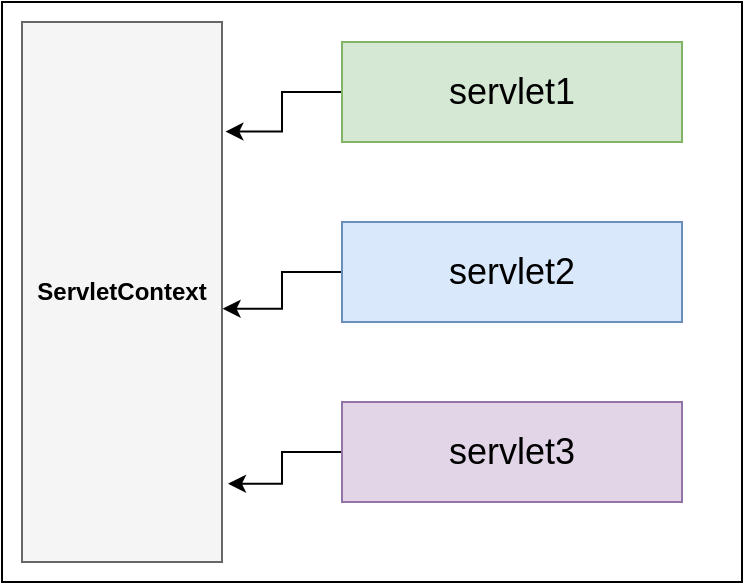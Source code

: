 <mxfile version="15.0.2" type="github">
  <diagram id="ZueGEx2QCEQnJ4rc6IlT" name="第 1 页">
    <mxGraphModel dx="865" dy="443" grid="1" gridSize="10" guides="1" tooltips="1" connect="1" arrows="1" fold="1" page="1" pageScale="1" pageWidth="827" pageHeight="1169" math="0" shadow="0">
      <root>
        <mxCell id="0" />
        <mxCell id="1" parent="0" />
        <mxCell id="Unsm3m8v1dch5Tn53Y6R-2" value="" style="rounded=0;whiteSpace=wrap;html=1;" vertex="1" parent="1">
          <mxGeometry x="250" y="350" width="370" height="290" as="geometry" />
        </mxCell>
        <mxCell id="Unsm3m8v1dch5Tn53Y6R-3" value="" style="rounded=0;whiteSpace=wrap;html=1;fillColor=#f5f5f5;strokeColor=#666666;fontColor=#333333;" vertex="1" parent="1">
          <mxGeometry x="260" y="360" width="100" height="270" as="geometry" />
        </mxCell>
        <mxCell id="Unsm3m8v1dch5Tn53Y6R-4" value="&lt;b&gt;ServletContext&lt;/b&gt;" style="text;html=1;strokeColor=none;fillColor=none;align=center;verticalAlign=middle;whiteSpace=wrap;rounded=0;" vertex="1" parent="1">
          <mxGeometry x="280" y="480" width="60" height="30" as="geometry" />
        </mxCell>
        <mxCell id="Unsm3m8v1dch5Tn53Y6R-13" style="edgeStyle=orthogonalEdgeStyle;rounded=0;orthogonalLoop=1;jettySize=auto;html=1;entryX=1.017;entryY=0.203;entryDx=0;entryDy=0;entryPerimeter=0;" edge="1" parent="1" source="Unsm3m8v1dch5Tn53Y6R-5" target="Unsm3m8v1dch5Tn53Y6R-3">
          <mxGeometry relative="1" as="geometry" />
        </mxCell>
        <mxCell id="Unsm3m8v1dch5Tn53Y6R-5" value="&lt;font style=&quot;font-size: 18px&quot;&gt;servlet1&lt;/font&gt;" style="rounded=0;whiteSpace=wrap;html=1;fillColor=#d5e8d4;strokeColor=#82b366;" vertex="1" parent="1">
          <mxGeometry x="420" y="370" width="170" height="50" as="geometry" />
        </mxCell>
        <mxCell id="Unsm3m8v1dch5Tn53Y6R-14" style="edgeStyle=orthogonalEdgeStyle;rounded=0;orthogonalLoop=1;jettySize=auto;html=1;entryX=1.003;entryY=0.531;entryDx=0;entryDy=0;entryPerimeter=0;" edge="1" parent="1" source="Unsm3m8v1dch5Tn53Y6R-6" target="Unsm3m8v1dch5Tn53Y6R-3">
          <mxGeometry relative="1" as="geometry" />
        </mxCell>
        <mxCell id="Unsm3m8v1dch5Tn53Y6R-6" value="&lt;span style=&quot;font-size: 18px&quot;&gt;servlet2&lt;/span&gt;" style="rounded=0;whiteSpace=wrap;html=1;fillColor=#dae8fc;strokeColor=#6c8ebf;" vertex="1" parent="1">
          <mxGeometry x="420" y="460" width="170" height="50" as="geometry" />
        </mxCell>
        <mxCell id="Unsm3m8v1dch5Tn53Y6R-11" style="edgeStyle=orthogonalEdgeStyle;rounded=0;orthogonalLoop=1;jettySize=auto;html=1;entryX=1.03;entryY=0.855;entryDx=0;entryDy=0;entryPerimeter=0;" edge="1" parent="1" source="Unsm3m8v1dch5Tn53Y6R-7" target="Unsm3m8v1dch5Tn53Y6R-3">
          <mxGeometry relative="1" as="geometry" />
        </mxCell>
        <mxCell id="Unsm3m8v1dch5Tn53Y6R-7" value="&lt;span style=&quot;font-size: 18px&quot;&gt;servlet3&lt;/span&gt;" style="rounded=0;whiteSpace=wrap;html=1;fillColor=#e1d5e7;strokeColor=#9673a6;" vertex="1" parent="1">
          <mxGeometry x="420" y="550" width="170" height="50" as="geometry" />
        </mxCell>
      </root>
    </mxGraphModel>
  </diagram>
</mxfile>
